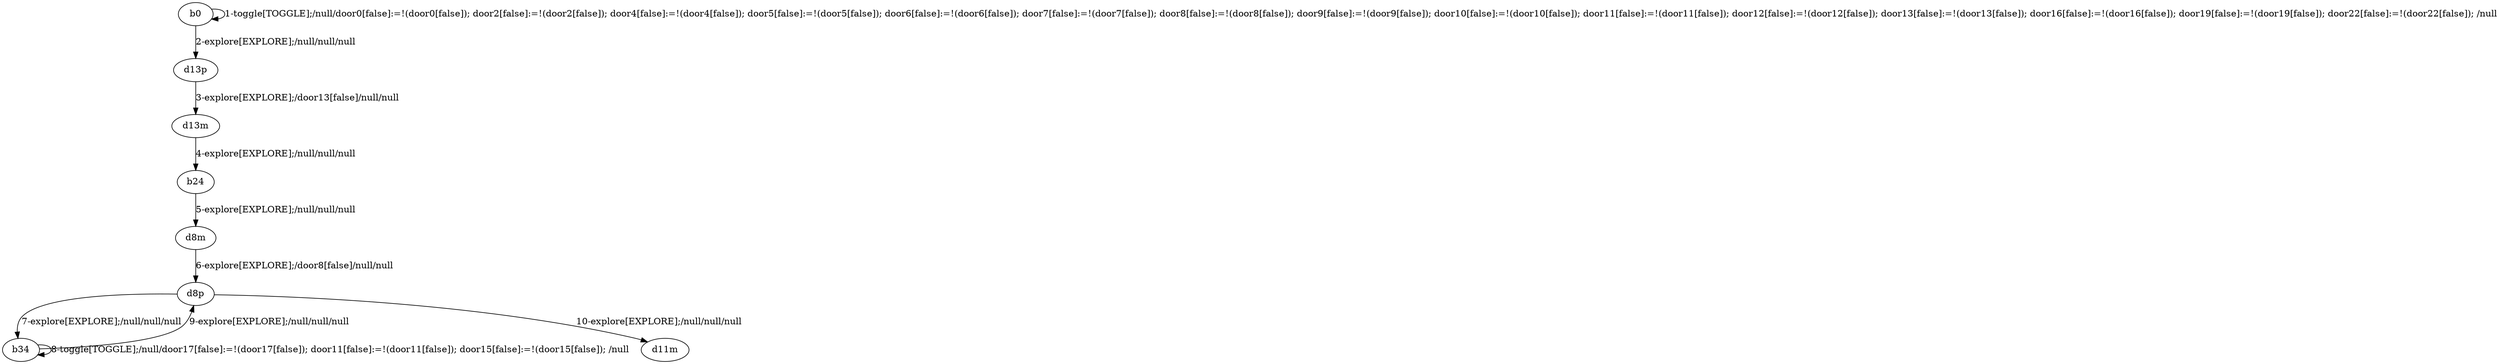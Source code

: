 # Total number of goals covered by this test: 2
# b34 --> d8p
# d8p --> b34

digraph g {
"b0" -> "b0" [label = "1-toggle[TOGGLE];/null/door0[false]:=!(door0[false]); door2[false]:=!(door2[false]); door4[false]:=!(door4[false]); door5[false]:=!(door5[false]); door6[false]:=!(door6[false]); door7[false]:=!(door7[false]); door8[false]:=!(door8[false]); door9[false]:=!(door9[false]); door10[false]:=!(door10[false]); door11[false]:=!(door11[false]); door12[false]:=!(door12[false]); door13[false]:=!(door13[false]); door16[false]:=!(door16[false]); door19[false]:=!(door19[false]); door22[false]:=!(door22[false]); /null"];
"b0" -> "d13p" [label = "2-explore[EXPLORE];/null/null/null"];
"d13p" -> "d13m" [label = "3-explore[EXPLORE];/door13[false]/null/null"];
"d13m" -> "b24" [label = "4-explore[EXPLORE];/null/null/null"];
"b24" -> "d8m" [label = "5-explore[EXPLORE];/null/null/null"];
"d8m" -> "d8p" [label = "6-explore[EXPLORE];/door8[false]/null/null"];
"d8p" -> "b34" [label = "7-explore[EXPLORE];/null/null/null"];
"b34" -> "b34" [label = "8-toggle[TOGGLE];/null/door17[false]:=!(door17[false]); door11[false]:=!(door11[false]); door15[false]:=!(door15[false]); /null"];
"b34" -> "d8p" [label = "9-explore[EXPLORE];/null/null/null"];
"d8p" -> "d11m" [label = "10-explore[EXPLORE];/null/null/null"];
}